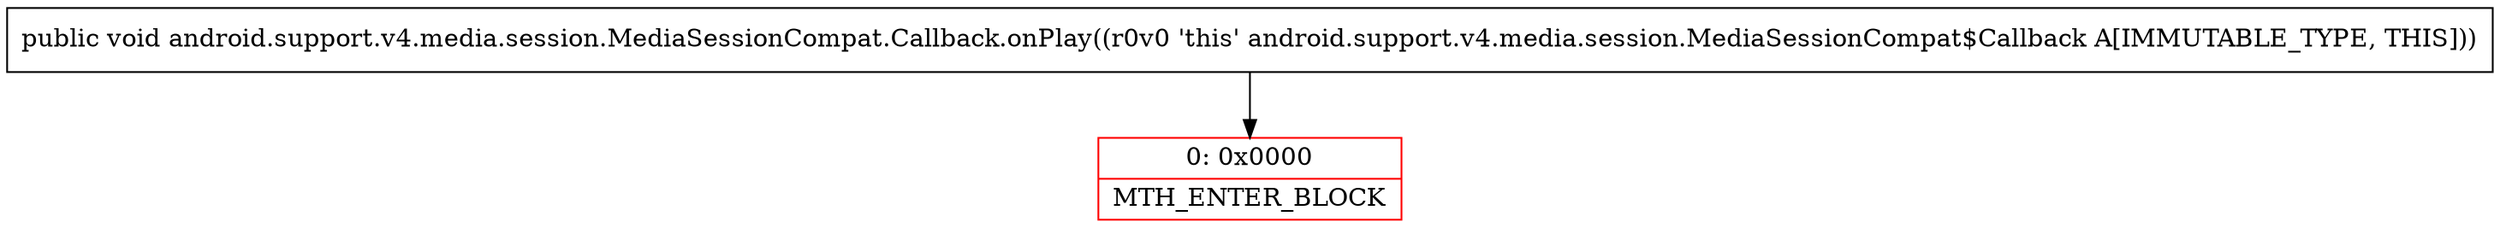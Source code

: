 digraph "CFG forandroid.support.v4.media.session.MediaSessionCompat.Callback.onPlay()V" {
subgraph cluster_Region_556802208 {
label = "R(0)";
node [shape=record,color=blue];
}
Node_0 [shape=record,color=red,label="{0\:\ 0x0000|MTH_ENTER_BLOCK\l}"];
MethodNode[shape=record,label="{public void android.support.v4.media.session.MediaSessionCompat.Callback.onPlay((r0v0 'this' android.support.v4.media.session.MediaSessionCompat$Callback A[IMMUTABLE_TYPE, THIS])) }"];
MethodNode -> Node_0;
}

